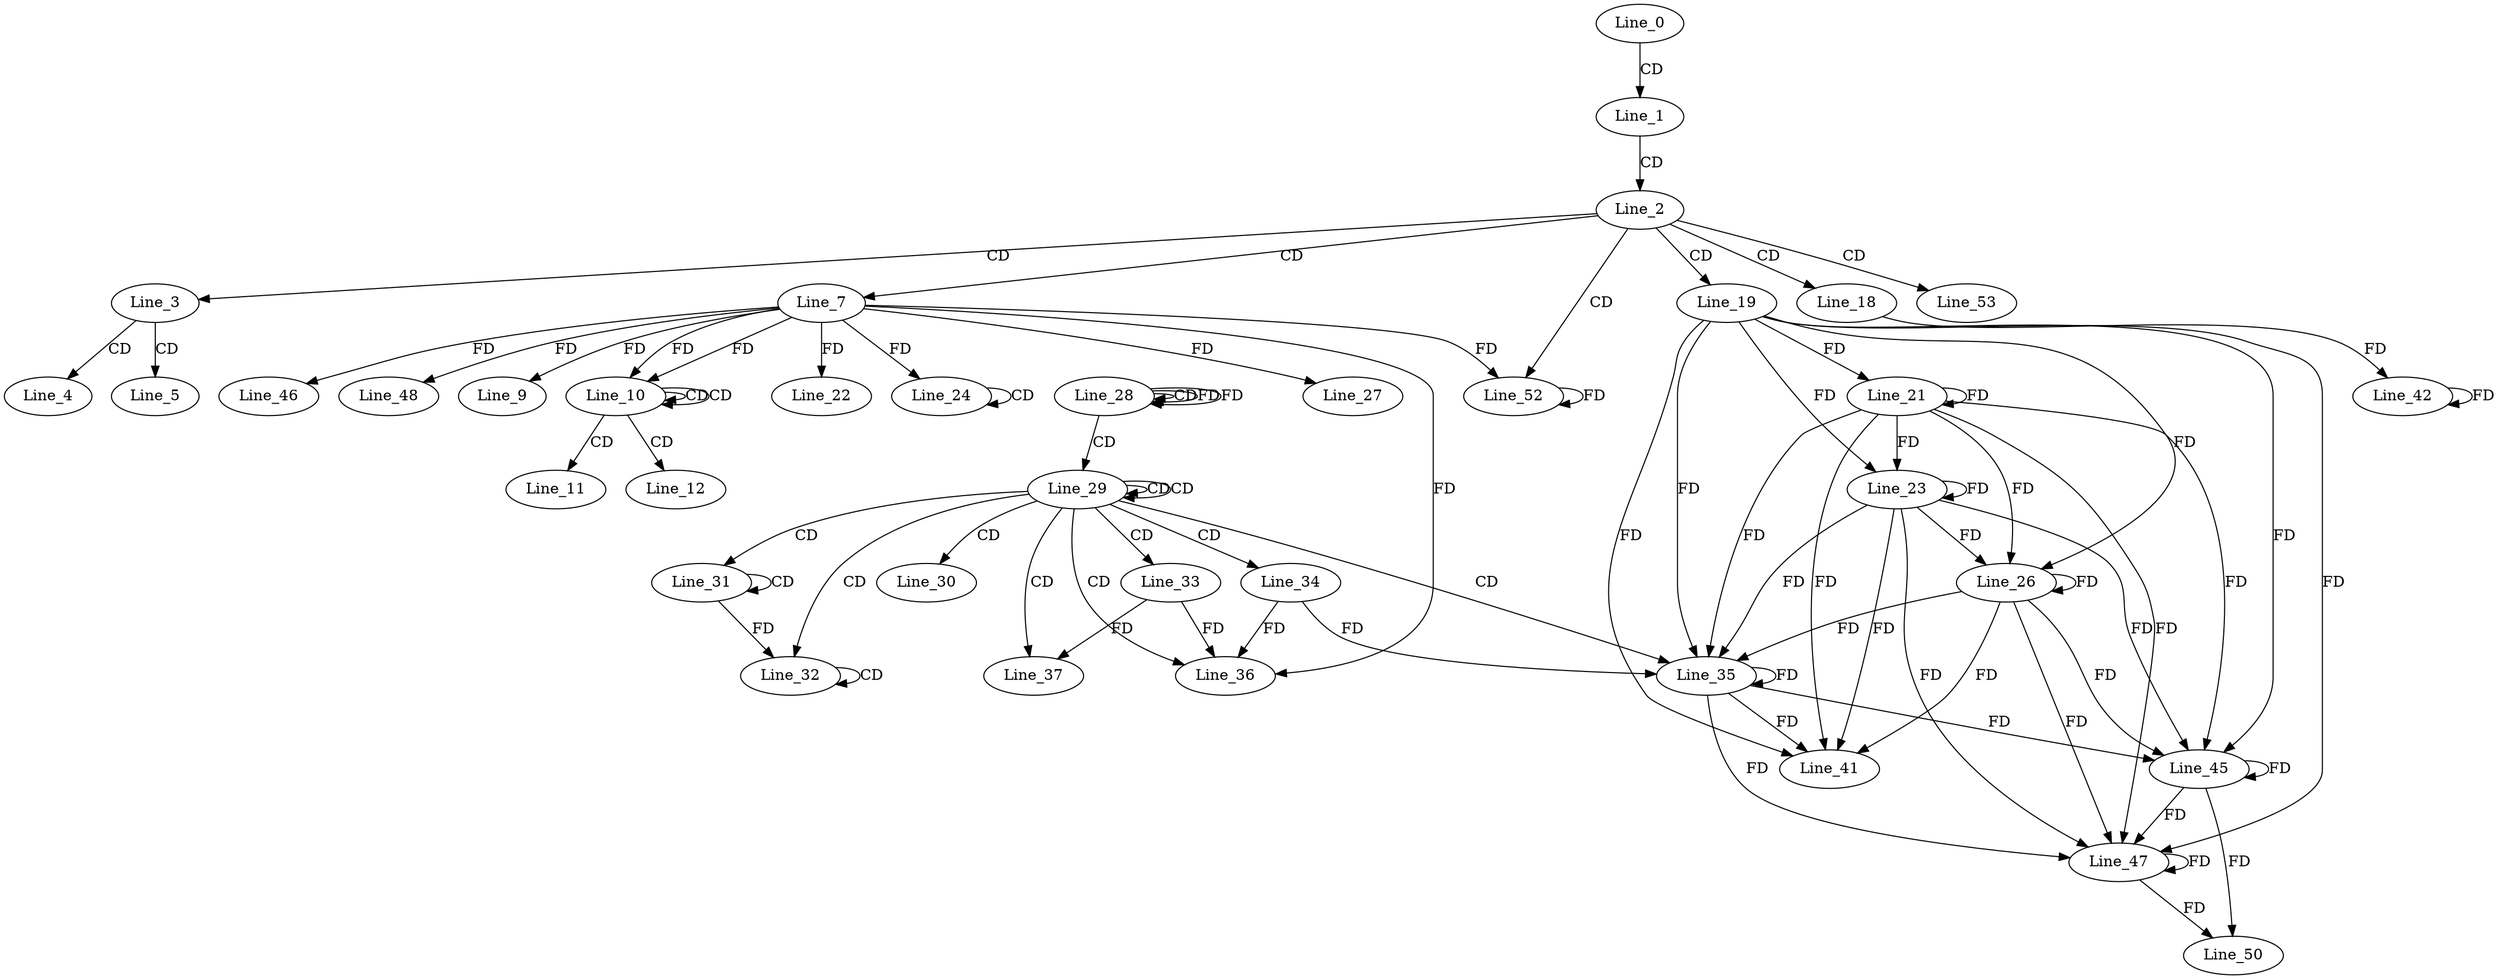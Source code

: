 digraph G {
  Line_0;
  Line_1;
  Line_2;
  Line_3;
  Line_4;
  Line_5;
  Line_7;
  Line_9;
  Line_10;
  Line_10;
  Line_10;
  Line_11;
  Line_12;
  Line_18;
  Line_19;
  Line_21;
  Line_22;
  Line_23;
  Line_24;
  Line_24;
  Line_26;
  Line_27;
  Line_28;
  Line_28;
  Line_28;
  Line_29;
  Line_29;
  Line_29;
  Line_30;
  Line_31;
  Line_31;
  Line_32;
  Line_32;
  Line_33;
  Line_34;
  Line_35;
  Line_36;
  Line_37;
  Line_41;
  Line_42;
  Line_45;
  Line_46;
  Line_47;
  Line_48;
  Line_50;
  Line_52;
  Line_53;
  Line_0 -> Line_1 [ label="CD" ];
  Line_1 -> Line_2 [ label="CD" ];
  Line_2 -> Line_3 [ label="CD" ];
  Line_3 -> Line_4 [ label="CD" ];
  Line_3 -> Line_5 [ label="CD" ];
  Line_2 -> Line_7 [ label="CD" ];
  Line_7 -> Line_9 [ label="FD" ];
  Line_7 -> Line_10 [ label="FD" ];
  Line_10 -> Line_10 [ label="CD" ];
  Line_7 -> Line_10 [ label="FD" ];
  Line_10 -> Line_10 [ label="CD" ];
  Line_10 -> Line_11 [ label="CD" ];
  Line_10 -> Line_12 [ label="CD" ];
  Line_2 -> Line_18 [ label="CD" ];
  Line_2 -> Line_19 [ label="CD" ];
  Line_19 -> Line_21 [ label="FD" ];
  Line_21 -> Line_21 [ label="FD" ];
  Line_7 -> Line_22 [ label="FD" ];
  Line_19 -> Line_23 [ label="FD" ];
  Line_21 -> Line_23 [ label="FD" ];
  Line_23 -> Line_23 [ label="FD" ];
  Line_24 -> Line_24 [ label="CD" ];
  Line_7 -> Line_24 [ label="FD" ];
  Line_19 -> Line_26 [ label="FD" ];
  Line_21 -> Line_26 [ label="FD" ];
  Line_23 -> Line_26 [ label="FD" ];
  Line_26 -> Line_26 [ label="FD" ];
  Line_7 -> Line_27 [ label="FD" ];
  Line_28 -> Line_28 [ label="CD" ];
  Line_28 -> Line_28 [ label="FD" ];
  Line_28 -> Line_29 [ label="CD" ];
  Line_29 -> Line_29 [ label="CD" ];
  Line_29 -> Line_29 [ label="CD" ];
  Line_29 -> Line_30 [ label="CD" ];
  Line_29 -> Line_31 [ label="CD" ];
  Line_31 -> Line_31 [ label="CD" ];
  Line_29 -> Line_32 [ label="CD" ];
  Line_32 -> Line_32 [ label="CD" ];
  Line_31 -> Line_32 [ label="FD" ];
  Line_29 -> Line_33 [ label="CD" ];
  Line_29 -> Line_34 [ label="CD" ];
  Line_29 -> Line_35 [ label="CD" ];
  Line_35 -> Line_35 [ label="FD" ];
  Line_19 -> Line_35 [ label="FD" ];
  Line_21 -> Line_35 [ label="FD" ];
  Line_23 -> Line_35 [ label="FD" ];
  Line_26 -> Line_35 [ label="FD" ];
  Line_34 -> Line_35 [ label="FD" ];
  Line_29 -> Line_36 [ label="CD" ];
  Line_7 -> Line_36 [ label="FD" ];
  Line_34 -> Line_36 [ label="FD" ];
  Line_33 -> Line_36 [ label="FD" ];
  Line_29 -> Line_37 [ label="CD" ];
  Line_33 -> Line_37 [ label="FD" ];
  Line_35 -> Line_41 [ label="FD" ];
  Line_19 -> Line_41 [ label="FD" ];
  Line_21 -> Line_41 [ label="FD" ];
  Line_23 -> Line_41 [ label="FD" ];
  Line_26 -> Line_41 [ label="FD" ];
  Line_18 -> Line_42 [ label="FD" ];
  Line_42 -> Line_42 [ label="FD" ];
  Line_35 -> Line_45 [ label="FD" ];
  Line_19 -> Line_45 [ label="FD" ];
  Line_21 -> Line_45 [ label="FD" ];
  Line_23 -> Line_45 [ label="FD" ];
  Line_26 -> Line_45 [ label="FD" ];
  Line_45 -> Line_45 [ label="FD" ];
  Line_7 -> Line_46 [ label="FD" ];
  Line_35 -> Line_47 [ label="FD" ];
  Line_19 -> Line_47 [ label="FD" ];
  Line_21 -> Line_47 [ label="FD" ];
  Line_23 -> Line_47 [ label="FD" ];
  Line_26 -> Line_47 [ label="FD" ];
  Line_45 -> Line_47 [ label="FD" ];
  Line_47 -> Line_47 [ label="FD" ];
  Line_7 -> Line_48 [ label="FD" ];
  Line_45 -> Line_50 [ label="FD" ];
  Line_47 -> Line_50 [ label="FD" ];
  Line_2 -> Line_52 [ label="CD" ];
  Line_7 -> Line_52 [ label="FD" ];
  Line_52 -> Line_52 [ label="FD" ];
  Line_2 -> Line_53 [ label="CD" ];
  Line_28 -> Line_28 [ label="FD" ];
}
